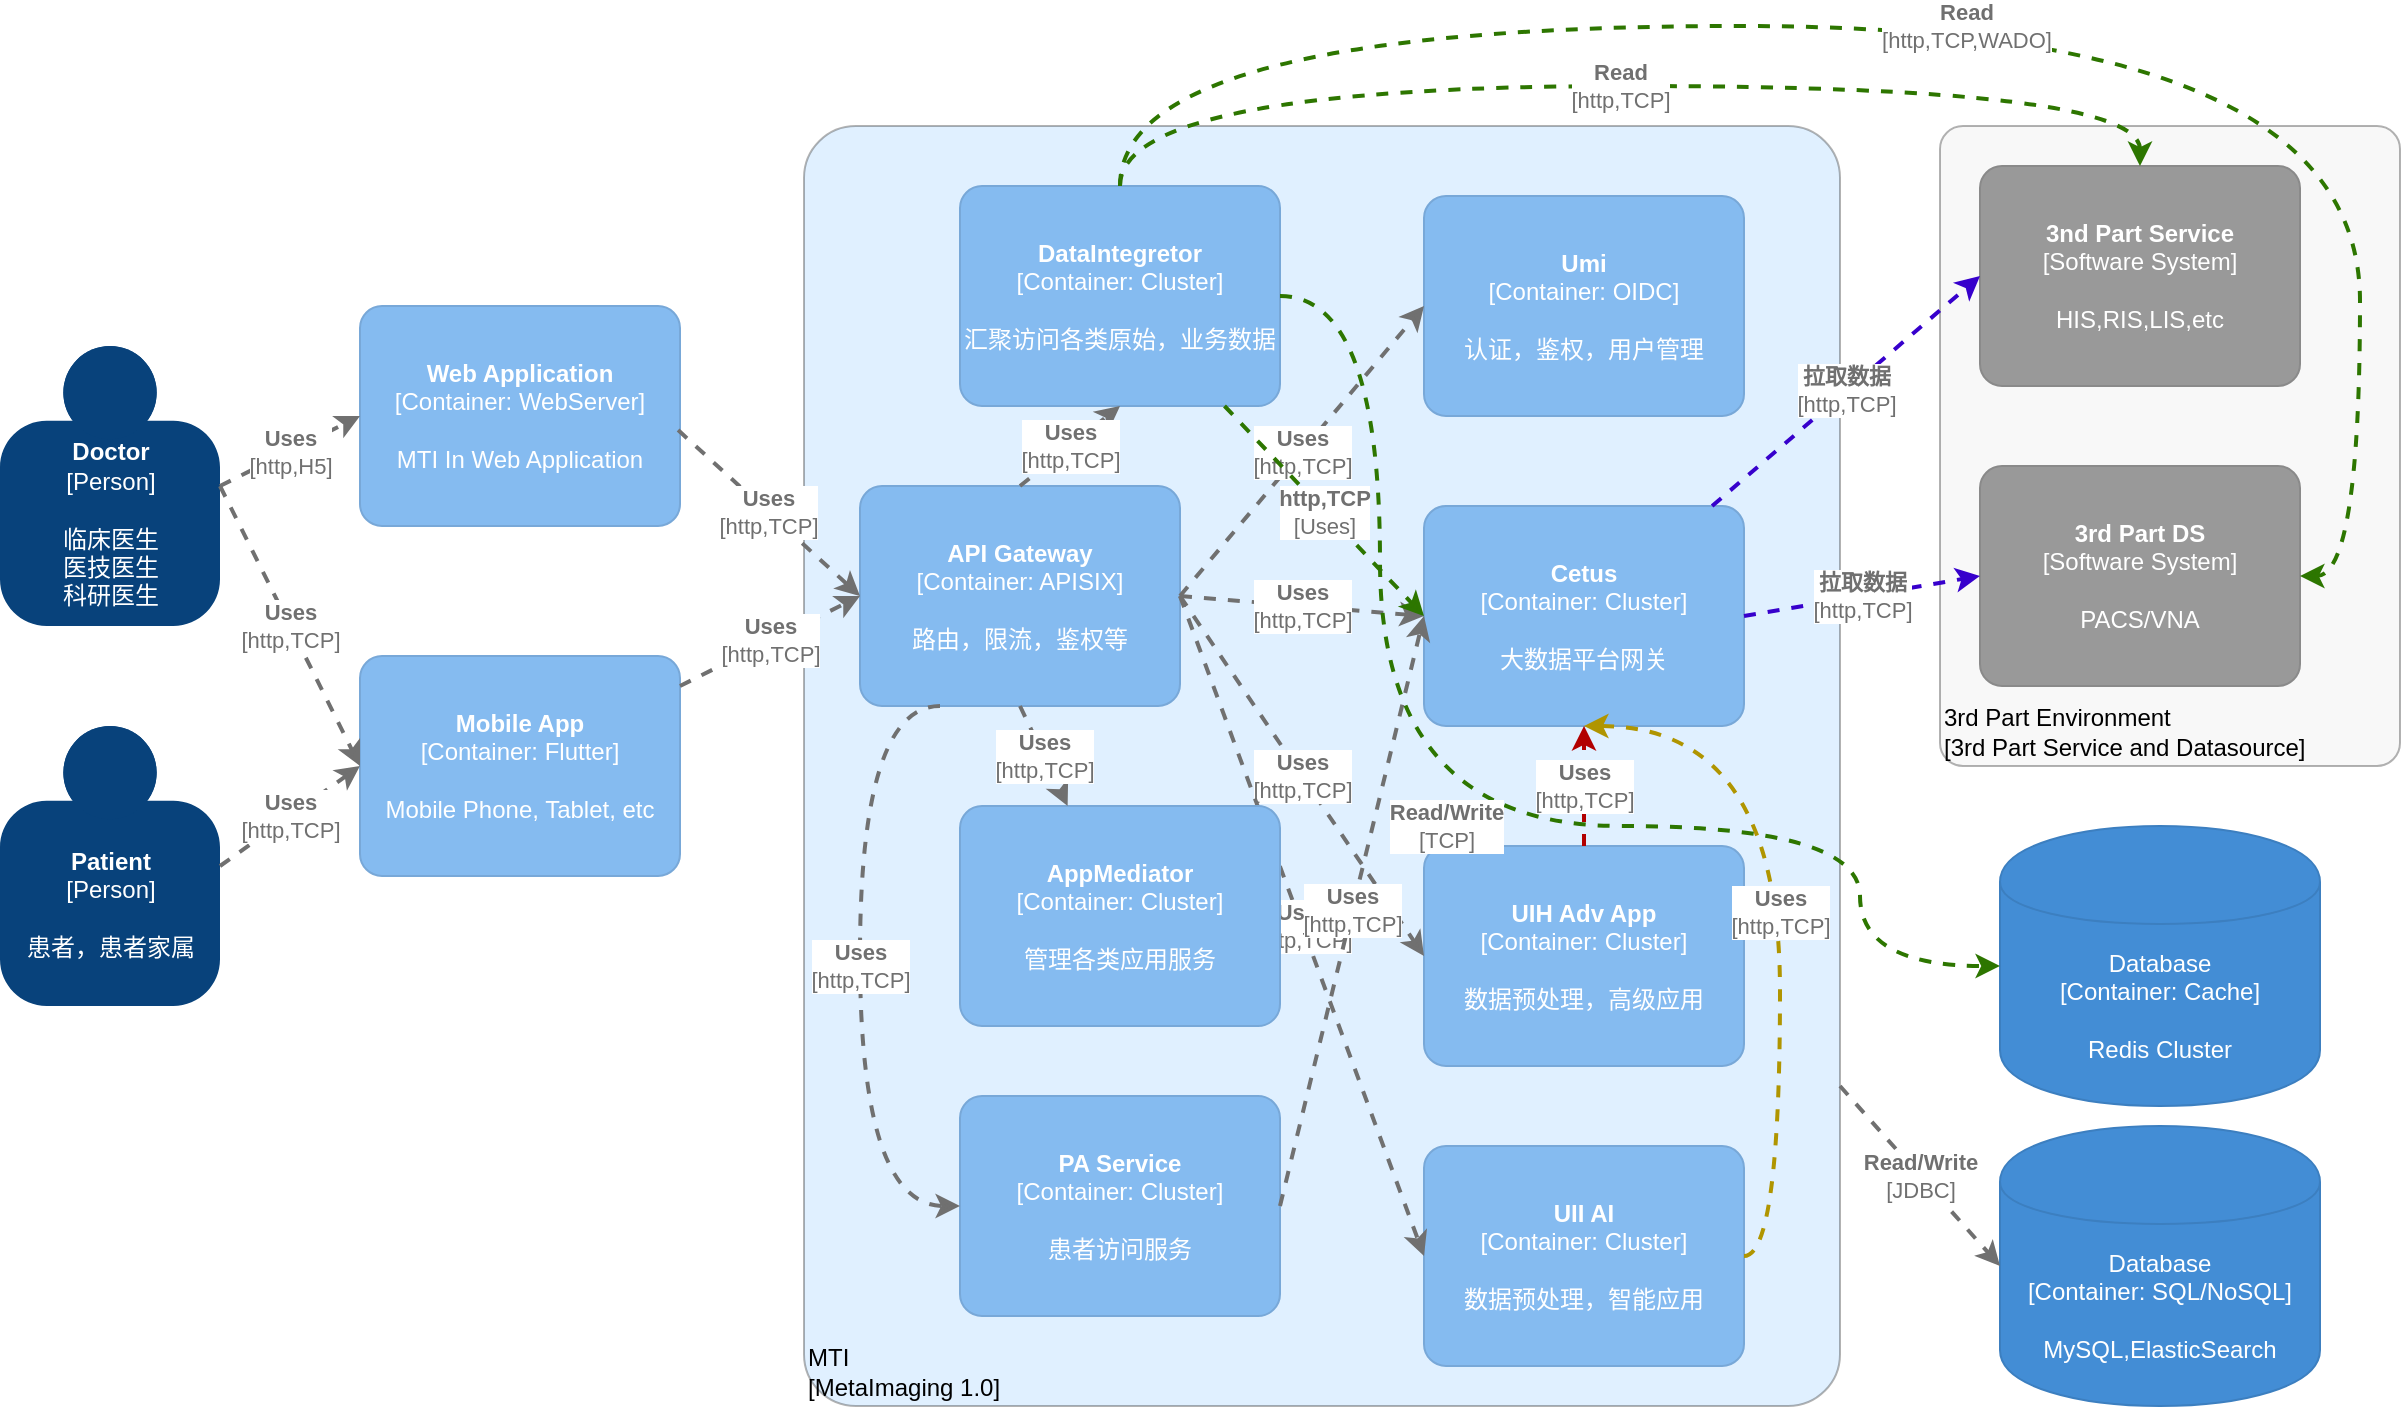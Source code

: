 <mxfile version="13.9.9" type="device"><diagram id="3GQ8Y6DDkO6J-vhD6gvq" name="Page-1"><mxGraphModel dx="1422" dy="942" grid="1" gridSize="10" guides="1" tooltips="1" connect="1" arrows="1" fold="1" page="1" pageScale="1" pageWidth="827" pageHeight="1169" math="0" shadow="0"><root><mxCell id="0"/><mxCell id="1" parent="0"/><object placeholders="1" c4Name="3rd Part Environment" c4Type="ExecutionEnvironment" c4Application="3rd Part Service and Datasource" label="&lt;div style=&quot;text-align: left&quot;&gt;%c4Name%&lt;/div&gt;&lt;div style=&quot;text-align: left&quot;&gt;[%c4Application%]&lt;/div&gt;" id="x8f7VroPEKhHZCqDpShf-49"><mxCell style="rounded=1;whiteSpace=wrap;html=1;labelBackgroundColor=none;fontColor=#000000;align=left;arcSize=5;strokeColor=#000000;verticalAlign=bottom;metaEdit=1;metaData={&quot;c4Type&quot;:{&quot;editable&quot;:false}};points=[[0.25,0,0],[0.5,0,0],[0.75,0,0],[1,0.25,0],[1,0.5,0],[1,0.75,0],[0.75,1,0],[0.5,1,0],[0.25,1,0],[0,0.75,0],[0,0.5,0],[0,0.25,0]];opacity=30;fillColor=#E6E6E6;" parent="1" vertex="1"><mxGeometry x="1020" y="100" width="230" height="320" as="geometry"/></mxCell></object><object placeholders="1" c4Name="MTI" c4Type="ExecutionEnvironment" c4Application="MetaImaging 1.0" label="&lt;div style=&quot;text-align: left&quot;&gt;%c4Name%&lt;/div&gt;&lt;div style=&quot;text-align: left&quot;&gt;[%c4Application%]&lt;/div&gt;" id="x8f7VroPEKhHZCqDpShf-48"><mxCell style="rounded=1;whiteSpace=wrap;html=1;labelBackgroundColor=none;fontColor=#000000;align=left;arcSize=5;strokeColor=#000000;verticalAlign=bottom;metaEdit=1;metaData={&quot;c4Type&quot;:{&quot;editable&quot;:false}};points=[[0.25,0,0],[0.5,0,0],[0.75,0,0],[1,0.25,0],[1,0.5,0],[1,0.75,0],[0.75,1,0],[0.5,1,0],[0.25,1,0],[0,0.75,0],[0,0.5,0],[0,0.25,0]];fillColor=#99CCFF;opacity=30;" parent="1" vertex="1"><mxGeometry x="452" y="100" width="518" height="640" as="geometry"/></mxCell></object><object placeholders="1" c4Name="Doctor" c4Type="Person" c4Description="临床医生&#10;医技医生&#10;科研医生" label="&lt;b&gt;%c4Name%&lt;/b&gt;&lt;div&gt;[%c4Type%]&lt;/div&gt;&lt;br&gt;&lt;div&gt;%c4Description%&lt;/div&gt;" id="x8f7VroPEKhHZCqDpShf-1"><mxCell style="html=1;dashed=0;whitespace=wrap;fillColor=#08427b;strokeColor=none;fontColor=#ffffff;shape=mxgraph.c4.person;align=center;metaEdit=1;points=[[0.5,0,0],[1,0.5,0],[1,0.75,0],[0.75,1,0],[0.5,1,0],[0.25,1,0],[0,0.75,0],[0,0.5,0]];metaData={&quot;c4Type&quot;:{&quot;editable&quot;:false}};" parent="1" vertex="1"><mxGeometry x="50" y="210" width="110.0" height="140" as="geometry"/></mxCell></object><object placeholders="1" c4Name="API Gateway" c4Type="Container" c4Technology="APISIX" c4Description="路由，限流，鉴权等" label="&lt;b&gt;%c4Name%&lt;/b&gt;&lt;div&gt;[%c4Type%: %c4Technology%]&lt;/div&gt;&lt;br&gt;&lt;div&gt;%c4Description%&lt;/div&gt;" id="x8f7VroPEKhHZCqDpShf-12"><mxCell style="rounded=1;whiteSpace=wrap;html=1;labelBackgroundColor=none;fillColor=#85BBF0;fontColor=#ffffff;align=center;arcSize=10;strokeColor=#78A8D8;metaEdit=1;metaData={&quot;c4Type&quot;:{&quot;editable&quot;:false}};points=[[0.25,0,0],[0.5,0,0],[0.75,0,0],[1,0.25,0],[1,0.5,0],[1,0.75,0],[0.75,1,0],[0.5,1,0],[0.25,1,0],[0,0.75,0],[0,0.5,0],[0,0.25,0]];" parent="1" vertex="1"><mxGeometry x="480" y="280" width="160" height="110.0" as="geometry"/></mxCell></object><object placeholders="1" c4Name="Web Application" c4Type="Container" c4Technology="WebServer" c4Description="MTI In Web Application" label="&lt;b&gt;%c4Name%&lt;/b&gt;&lt;div&gt;[%c4Type%: %c4Technology%]&lt;/div&gt;&lt;br&gt;&lt;div&gt;%c4Description%&lt;/div&gt;" id="x8f7VroPEKhHZCqDpShf-13"><mxCell style="rounded=1;whiteSpace=wrap;html=1;labelBackgroundColor=none;fillColor=#85BBF0;fontColor=#ffffff;align=center;arcSize=10;strokeColor=#78A8D8;metaEdit=1;metaData={&quot;c4Type&quot;:{&quot;editable&quot;:false}};points=[[0.25,0,0],[0.5,0,0],[0.75,0,0],[1,0.25,0],[1,0.5,0],[1,0.75,0],[0.75,1,0],[0.5,1,0],[0.25,1,0],[0,0.75,0],[0,0.5,0],[0,0.25,0]];" parent="1" vertex="1"><mxGeometry x="230" y="190" width="160" height="110.0" as="geometry"/></mxCell></object><object placeholders="1" c4Name="Mobile App" c4Type="Container" c4Technology="Flutter" c4Description="Mobile Phone, Tablet, etc" label="&lt;b&gt;%c4Name%&lt;/b&gt;&lt;div&gt;[%c4Type%: %c4Technology%]&lt;/div&gt;&lt;br&gt;&lt;div&gt;%c4Description%&lt;/div&gt;" id="x8f7VroPEKhHZCqDpShf-14"><mxCell style="rounded=1;whiteSpace=wrap;html=1;labelBackgroundColor=none;fillColor=#85BBF0;fontColor=#ffffff;align=center;arcSize=10;strokeColor=#78A8D8;metaEdit=1;metaData={&quot;c4Type&quot;:{&quot;editable&quot;:false}};points=[[0.25,0,0],[0.5,0,0],[0.75,0,0],[1,0.25,0],[1,0.5,0],[1,0.75,0],[0.75,1,0],[0.5,1,0],[0.25,1,0],[0,0.75,0],[0,0.5,0],[0,0.25,0]];" parent="1" vertex="1"><mxGeometry x="230" y="365" width="160" height="110.0" as="geometry"/></mxCell></object><object placeholders="1" c4Name="Patient" c4Type="Person" c4Description="患者，患者家属" label="&lt;b&gt;%c4Name%&lt;/b&gt;&lt;div&gt;[%c4Type%]&lt;/div&gt;&lt;br&gt;&lt;div&gt;%c4Description%&lt;/div&gt;" id="x8f7VroPEKhHZCqDpShf-15"><mxCell style="html=1;dashed=0;whitespace=wrap;fillColor=#08427b;strokeColor=none;fontColor=#ffffff;shape=mxgraph.c4.person;align=center;metaEdit=1;points=[[0.5,0,0],[1,0.5,0],[1,0.75,0],[0.75,1,0],[0.5,1,0],[0.25,1,0],[0,0.75,0],[0,0.5,0]];metaData={&quot;c4Type&quot;:{&quot;editable&quot;:false}};" parent="1" vertex="1"><mxGeometry x="50" y="400" width="110.0" height="140" as="geometry"/></mxCell></object><object placeholders="1" c4Name="Umi" c4Type="Container" c4Technology="OIDC" c4Description="认证，鉴权，用户管理" label="&lt;b&gt;%c4Name%&lt;/b&gt;&lt;div&gt;[%c4Type%: %c4Technology%]&lt;/div&gt;&lt;br&gt;&lt;div&gt;%c4Description%&lt;/div&gt;" id="x8f7VroPEKhHZCqDpShf-16"><mxCell style="rounded=1;whiteSpace=wrap;html=1;labelBackgroundColor=none;fillColor=#85BBF0;fontColor=#ffffff;align=center;arcSize=10;strokeColor=#78A8D8;metaEdit=1;metaData={&quot;c4Type&quot;:{&quot;editable&quot;:false}};points=[[0.25,0,0],[0.5,0,0],[0.75,0,0],[1,0.25,0],[1,0.5,0],[1,0.75,0],[0.75,1,0],[0.5,1,0],[0.25,1,0],[0,0.75,0],[0,0.5,0],[0,0.25,0]];" parent="1" vertex="1"><mxGeometry x="762" y="135" width="160" height="110.0" as="geometry"/></mxCell></object><object placeholders="1" c4Name="Cetus" c4Type="Container" c4Technology="Cluster" c4Description="大数据平台网关" label="&lt;b&gt;%c4Name%&lt;/b&gt;&lt;div&gt;[%c4Type%: %c4Technology%]&lt;/div&gt;&lt;br&gt;&lt;div&gt;%c4Description%&lt;/div&gt;" id="x8f7VroPEKhHZCqDpShf-17"><mxCell style="rounded=1;whiteSpace=wrap;html=1;labelBackgroundColor=none;fillColor=#85BBF0;fontColor=#ffffff;align=center;arcSize=10;strokeColor=#78A8D8;metaEdit=1;metaData={&quot;c4Type&quot;:{&quot;editable&quot;:false}};points=[[0.25,0,0],[0.5,0,0],[0.75,0,0],[1,0.25,0],[1,0.5,0],[1,0.75,0],[0.75,1,0],[0.5,1,0],[0.25,1,0],[0,0.75,0],[0,0.5,0],[0,0.25,0]];" parent="1" vertex="1"><mxGeometry x="762" y="290" width="160" height="110.0" as="geometry"/></mxCell></object><object placeholders="1" c4Name="UIH Adv App" c4Type="Container" c4Technology="Cluster" c4Description="数据预处理，高级应用" label="&lt;b&gt;%c4Name%&lt;/b&gt;&lt;div&gt;[%c4Type%: %c4Technology%]&lt;/div&gt;&lt;br&gt;&lt;div&gt;%c4Description%&lt;/div&gt;" id="x8f7VroPEKhHZCqDpShf-18"><mxCell style="rounded=1;whiteSpace=wrap;html=1;labelBackgroundColor=none;fillColor=#85BBF0;fontColor=#ffffff;align=center;arcSize=10;strokeColor=#78A8D8;metaEdit=1;metaData={&quot;c4Type&quot;:{&quot;editable&quot;:false}};points=[[0.25,0,0],[0.5,0,0],[0.75,0,0],[1,0.25,0],[1,0.5,0],[1,0.75,0],[0.75,1,0],[0.5,1,0],[0.25,1,0],[0,0.75,0],[0,0.5,0],[0,0.25,0]];" parent="1" vertex="1"><mxGeometry x="762" y="460" width="160" height="110.0" as="geometry"/></mxCell></object><object placeholders="1" c4Name="UII AI" c4Type="Container" c4Technology="Cluster" c4Description="数据预处理，智能应用" label="&lt;b&gt;%c4Name%&lt;/b&gt;&lt;div&gt;[%c4Type%: %c4Technology%]&lt;/div&gt;&lt;br&gt;&lt;div&gt;%c4Description%&lt;/div&gt;" id="x8f7VroPEKhHZCqDpShf-19"><mxCell style="rounded=1;whiteSpace=wrap;html=1;labelBackgroundColor=none;fillColor=#85BBF0;fontColor=#ffffff;align=center;arcSize=10;strokeColor=#78A8D8;metaEdit=1;metaData={&quot;c4Type&quot;:{&quot;editable&quot;:false}};points=[[0.25,0,0],[0.5,0,0],[0.75,0,0],[1,0.25,0],[1,0.5,0],[1,0.75,0],[0.75,1,0],[0.5,1,0],[0.25,1,0],[0,0.75,0],[0,0.5,0],[0,0.25,0]];" parent="1" vertex="1"><mxGeometry x="762" y="610" width="160" height="110.0" as="geometry"/></mxCell></object><object placeholders="1" c4Name="3nd Part Service" c4Type="Software System" c4Description="HIS,RIS,LIS,etc" label="&lt;b&gt;%c4Name%&lt;/b&gt;&lt;div&gt;[%c4Type%]&lt;/div&gt;&lt;br&gt;&lt;div&gt;%c4Description%&lt;/div&gt;" id="x8f7VroPEKhHZCqDpShf-20"><mxCell style="rounded=1;whiteSpace=wrap;html=1;labelBackgroundColor=none;fillColor=#999999;fontColor=#ffffff;align=center;arcSize=10;strokeColor=#8A8A8A;metaEdit=1;metaData={&quot;c4Type&quot;:{&quot;editable&quot;:false}};points=[[0.25,0,0],[0.5,0,0],[0.75,0,0],[1,0.25,0],[1,0.5,0],[1,0.75,0],[0.75,1,0],[0.5,1,0],[0.25,1,0],[0,0.75,0],[0,0.5,0],[0,0.25,0]];" parent="1" vertex="1"><mxGeometry x="1040" y="120" width="160" height="110.0" as="geometry"/></mxCell></object><object placeholders="1" c4Name="3rd Part DS" c4Type="Software System" c4Description="PACS/VNA" label="&lt;b&gt;%c4Name%&lt;/b&gt;&lt;div&gt;[%c4Type%]&lt;/div&gt;&lt;br&gt;&lt;div&gt;%c4Description%&lt;/div&gt;" id="x8f7VroPEKhHZCqDpShf-21"><mxCell style="rounded=1;whiteSpace=wrap;html=1;labelBackgroundColor=none;fillColor=#999999;fontColor=#ffffff;align=center;arcSize=10;strokeColor=#8A8A8A;metaEdit=1;metaData={&quot;c4Type&quot;:{&quot;editable&quot;:false}};points=[[0.25,0,0],[0.5,0,0],[0.75,0,0],[1,0.25,0],[1,0.5,0],[1,0.75,0],[0.75,1,0],[0.5,1,0],[0.25,1,0],[0,0.75,0],[0,0.5,0],[0,0.25,0]];" parent="1" vertex="1"><mxGeometry x="1040" y="270" width="160" height="110.0" as="geometry"/></mxCell></object><object placeholders="1" c4Type="Relationship" c4Technology="http,H5" c4Description="Uses" label="&lt;div style=&quot;text-align: left&quot;&gt;&lt;div style=&quot;text-align: center&quot;&gt;&lt;b&gt;%c4Description%&lt;/b&gt;&lt;/div&gt;&lt;div style=&quot;text-align: center&quot;&gt;[%c4Technology%]&lt;/div&gt;&lt;/div&gt;" id="x8f7VroPEKhHZCqDpShf-23"><mxCell style="edgeStyle=none;rounded=0;html=1;entryX=0;entryY=0.5;jettySize=auto;orthogonalLoop=1;strokeColor=#707070;strokeWidth=2;fontColor=#707070;jumpStyle=none;dashed=1;metaEdit=1;metaData={&quot;c4Type&quot;:{&quot;editable&quot;:false}};entryDx=0;entryDy=0;entryPerimeter=0;exitX=1;exitY=0.5;exitDx=0;exitDy=0;exitPerimeter=0;" parent="1" source="x8f7VroPEKhHZCqDpShf-1" target="x8f7VroPEKhHZCqDpShf-13" edge="1"><mxGeometry width="160" relative="1" as="geometry"><mxPoint x="140" y="271.564" as="sourcePoint"/><mxPoint x="300" y="280" as="targetPoint"/></mxGeometry></mxCell></object><object placeholders="1" c4Type="Relationship" c4Technology="http,TCP" c4Description="Uses" label="&lt;div style=&quot;text-align: left&quot;&gt;&lt;div style=&quot;text-align: center&quot;&gt;&lt;b&gt;%c4Description%&lt;/b&gt;&lt;/div&gt;&lt;div style=&quot;text-align: center&quot;&gt;[%c4Technology%]&lt;/div&gt;&lt;/div&gt;" id="x8f7VroPEKhHZCqDpShf-24"><mxCell style="edgeStyle=none;rounded=0;html=1;entryX=0;entryY=0.5;jettySize=auto;orthogonalLoop=1;strokeColor=#707070;strokeWidth=2;fontColor=#707070;jumpStyle=none;dashed=1;metaEdit=1;metaData={&quot;c4Type&quot;:{&quot;editable&quot;:false}};entryDx=0;entryDy=0;entryPerimeter=0;exitX=1;exitY=0.5;exitDx=0;exitDy=0;exitPerimeter=0;" parent="1" source="x8f7VroPEKhHZCqDpShf-1" target="x8f7VroPEKhHZCqDpShf-14" edge="1"><mxGeometry width="160" relative="1" as="geometry"><mxPoint x="140" y="323.148" as="sourcePoint"/><mxPoint x="320" y="310" as="targetPoint"/></mxGeometry></mxCell></object><object placeholders="1" c4Type="Relationship" c4Technology="http,TCP" c4Description="Uses" label="&lt;div style=&quot;text-align: left&quot;&gt;&lt;div style=&quot;text-align: center&quot;&gt;&lt;b&gt;%c4Description%&lt;/b&gt;&lt;/div&gt;&lt;div style=&quot;text-align: center&quot;&gt;[%c4Technology%]&lt;/div&gt;&lt;/div&gt;" id="x8f7VroPEKhHZCqDpShf-25"><mxCell style="edgeStyle=none;rounded=0;html=1;entryX=0;entryY=0.5;jettySize=auto;orthogonalLoop=1;strokeColor=#707070;strokeWidth=2;fontColor=#707070;jumpStyle=none;dashed=1;metaEdit=1;metaData={&quot;c4Type&quot;:{&quot;editable&quot;:false}};exitX=1;exitY=0.5;exitDx=0;exitDy=0;exitPerimeter=0;entryDx=0;entryDy=0;entryPerimeter=0;" parent="1" source="x8f7VroPEKhHZCqDpShf-15" target="x8f7VroPEKhHZCqDpShf-14" edge="1"><mxGeometry width="160" relative="1" as="geometry"><mxPoint x="160" y="530" as="sourcePoint"/><mxPoint x="320" y="530" as="targetPoint"/></mxGeometry></mxCell></object><object placeholders="1" c4Type="Relationship" c4Technology="http,TCP" c4Description="Uses" label="&lt;div style=&quot;text-align: left&quot;&gt;&lt;div style=&quot;text-align: center&quot;&gt;&lt;b&gt;%c4Description%&lt;/b&gt;&lt;/div&gt;&lt;div style=&quot;text-align: center&quot;&gt;[%c4Technology%]&lt;/div&gt;&lt;/div&gt;" id="x8f7VroPEKhHZCqDpShf-26"><mxCell style="edgeStyle=none;rounded=0;html=1;entryX=0;entryY=0.5;jettySize=auto;orthogonalLoop=1;strokeColor=#707070;strokeWidth=2;fontColor=#707070;jumpStyle=none;dashed=1;metaEdit=1;metaData={&quot;c4Type&quot;:{&quot;editable&quot;:false}};entryDx=0;entryDy=0;entryPerimeter=0;exitX=0.994;exitY=0.564;exitDx=0;exitDy=0;exitPerimeter=0;" parent="1" source="x8f7VroPEKhHZCqDpShf-13" target="x8f7VroPEKhHZCqDpShf-12" edge="1"><mxGeometry width="160" relative="1" as="geometry"><mxPoint x="380" y="330" as="sourcePoint"/><mxPoint x="450" y="385" as="targetPoint"/></mxGeometry></mxCell></object><object placeholders="1" c4Type="Relationship" c4Technology="http,TCP" c4Description="Uses" label="&lt;div style=&quot;text-align: left&quot;&gt;&lt;div style=&quot;text-align: center&quot;&gt;&lt;b&gt;%c4Description%&lt;/b&gt;&lt;/div&gt;&lt;div style=&quot;text-align: center&quot;&gt;[%c4Technology%]&lt;/div&gt;&lt;/div&gt;" id="x8f7VroPEKhHZCqDpShf-27"><mxCell style="edgeStyle=none;rounded=0;html=1;jettySize=auto;orthogonalLoop=1;strokeColor=#707070;strokeWidth=2;fontColor=#707070;jumpStyle=none;dashed=1;metaEdit=1;metaData={&quot;c4Type&quot;:{&quot;editable&quot;:false}};entryX=0;entryY=0.5;entryDx=0;entryDy=0;entryPerimeter=0;" parent="1" source="x8f7VroPEKhHZCqDpShf-14" target="x8f7VroPEKhHZCqDpShf-12" edge="1"><mxGeometry width="160" relative="1" as="geometry"><mxPoint x="380" y="470" as="sourcePoint"/><mxPoint x="450" y="385" as="targetPoint"/></mxGeometry></mxCell></object><object placeholders="1" c4Type="Relationship" c4Technology="http,TCP" c4Description="Uses" label="&lt;div style=&quot;text-align: left&quot;&gt;&lt;div style=&quot;text-align: center&quot;&gt;&lt;b&gt;%c4Description%&lt;/b&gt;&lt;/div&gt;&lt;div style=&quot;text-align: center&quot;&gt;[%c4Technology%]&lt;/div&gt;&lt;/div&gt;" id="x8f7VroPEKhHZCqDpShf-28"><mxCell style="edgeStyle=none;rounded=0;html=1;jettySize=auto;orthogonalLoop=1;strokeColor=#707070;strokeWidth=2;fontColor=#707070;jumpStyle=none;dashed=1;metaEdit=1;metaData={&quot;c4Type&quot;:{&quot;editable&quot;:false}};entryX=0;entryY=0.5;entryDx=0;entryDy=0;entryPerimeter=0;exitX=1;exitY=0.5;exitDx=0;exitDy=0;exitPerimeter=0;" parent="1" source="x8f7VroPEKhHZCqDpShf-12" target="x8f7VroPEKhHZCqDpShf-16" edge="1"><mxGeometry width="160" relative="1" as="geometry"><mxPoint x="640" y="360" as="sourcePoint"/><mxPoint x="450" y="210" as="targetPoint"/></mxGeometry></mxCell></object><object placeholders="1" c4Type="Relationship" c4Technology="http,TCP" c4Description="Uses" label="&lt;div style=&quot;text-align: left&quot;&gt;&lt;div style=&quot;text-align: center&quot;&gt;&lt;b&gt;%c4Description%&lt;/b&gt;&lt;/div&gt;&lt;div style=&quot;text-align: center&quot;&gt;[%c4Technology%]&lt;/div&gt;&lt;/div&gt;" id="x8f7VroPEKhHZCqDpShf-31"><mxCell style="edgeStyle=none;rounded=0;html=1;entryX=0;entryY=0.5;jettySize=auto;orthogonalLoop=1;strokeColor=#707070;strokeWidth=2;fontColor=#707070;jumpStyle=none;dashed=1;metaEdit=1;metaData={&quot;c4Type&quot;:{&quot;editable&quot;:false}};entryDx=0;entryDy=0;entryPerimeter=0;exitX=1;exitY=0.5;exitDx=0;exitDy=0;exitPerimeter=0;" parent="1" source="x8f7VroPEKhHZCqDpShf-12" target="x8f7VroPEKhHZCqDpShf-17" edge="1"><mxGeometry width="160" relative="1" as="geometry"><mxPoint x="660" y="370" as="sourcePoint"/><mxPoint x="820" y="370" as="targetPoint"/></mxGeometry></mxCell></object><object placeholders="1" c4Type="Relationship" c4Technology="http,TCP" c4Description="Uses" label="&lt;div style=&quot;text-align: left&quot;&gt;&lt;div style=&quot;text-align: center&quot;&gt;&lt;b&gt;%c4Description%&lt;/b&gt;&lt;/div&gt;&lt;div style=&quot;text-align: center&quot;&gt;[%c4Technology%]&lt;/div&gt;&lt;/div&gt;" id="x8f7VroPEKhHZCqDpShf-32"><mxCell style="edgeStyle=none;rounded=0;html=1;jettySize=auto;orthogonalLoop=1;strokeColor=#707070;strokeWidth=2;fontColor=#707070;jumpStyle=none;dashed=1;metaEdit=1;metaData={&quot;c4Type&quot;:{&quot;editable&quot;:false}};exitX=1;exitY=0.5;exitDx=0;exitDy=0;exitPerimeter=0;entryX=0;entryY=0.5;entryDx=0;entryDy=0;entryPerimeter=0;" parent="1" source="x8f7VroPEKhHZCqDpShf-12" target="x8f7VroPEKhHZCqDpShf-18" edge="1"><mxGeometry width="160" relative="1" as="geometry"><mxPoint x="660" y="380" as="sourcePoint"/><mxPoint x="820" y="380" as="targetPoint"/></mxGeometry></mxCell></object><object placeholders="1" c4Type="Relationship" c4Technology="http,TCP" c4Description="Uses" label="&lt;div style=&quot;text-align: left&quot;&gt;&lt;div style=&quot;text-align: center&quot;&gt;&lt;b&gt;%c4Description%&lt;/b&gt;&lt;/div&gt;&lt;div style=&quot;text-align: center&quot;&gt;[%c4Technology%]&lt;/div&gt;&lt;/div&gt;" id="x8f7VroPEKhHZCqDpShf-33"><mxCell style="edgeStyle=none;rounded=0;html=1;jettySize=auto;orthogonalLoop=1;strokeColor=#707070;strokeWidth=2;fontColor=#707070;jumpStyle=none;dashed=1;metaEdit=1;metaData={&quot;c4Type&quot;:{&quot;editable&quot;:false}};entryX=0;entryY=0.5;entryDx=0;entryDy=0;entryPerimeter=0;exitX=1;exitY=0.5;exitDx=0;exitDy=0;exitPerimeter=0;" parent="1" source="x8f7VroPEKhHZCqDpShf-12" target="x8f7VroPEKhHZCqDpShf-19" edge="1"><mxGeometry width="160" relative="1" as="geometry"><mxPoint x="640" y="360" as="sourcePoint"/><mxPoint x="770" y="500" as="targetPoint"/></mxGeometry></mxCell></object><object placeholders="1" c4Type="Relationship" c4Technology="http,TCP" c4Description="拉取数据" label="&lt;div style=&quot;text-align: left&quot;&gt;&lt;div style=&quot;text-align: center&quot;&gt;&lt;b&gt;%c4Description%&lt;/b&gt;&lt;/div&gt;&lt;div style=&quot;text-align: center&quot;&gt;[%c4Technology%]&lt;/div&gt;&lt;/div&gt;" id="x8f7VroPEKhHZCqDpShf-36"><mxCell style="edgeStyle=none;rounded=0;html=1;jettySize=auto;orthogonalLoop=1;strokeColor=#3700CC;strokeWidth=2;fontColor=#707070;jumpStyle=none;dashed=1;metaEdit=1;metaData={&quot;c4Type&quot;:{&quot;editable&quot;:false}};entryX=0;entryY=0.5;entryDx=0;entryDy=0;entryPerimeter=0;fillColor=#6a00ff;" parent="1" source="x8f7VroPEKhHZCqDpShf-17" target="x8f7VroPEKhHZCqDpShf-20" edge="1"><mxGeometry width="160" relative="1" as="geometry"><mxPoint x="910" y="315" as="sourcePoint"/><mxPoint x="990" y="315" as="targetPoint"/></mxGeometry></mxCell></object><object placeholders="1" c4Type="Relationship" c4Technology="http,TCP" c4Description="拉取数据" label="&lt;div style=&quot;text-align: left&quot;&gt;&lt;div style=&quot;text-align: center&quot;&gt;&lt;b&gt;%c4Description%&lt;/b&gt;&lt;/div&gt;&lt;div style=&quot;text-align: center&quot;&gt;[%c4Technology%]&lt;/div&gt;&lt;/div&gt;" id="x8f7VroPEKhHZCqDpShf-37"><mxCell style="edgeStyle=none;rounded=0;html=1;jettySize=auto;orthogonalLoop=1;strokeColor=#3700CC;strokeWidth=2;fontColor=#707070;jumpStyle=none;dashed=1;metaEdit=1;metaData={&quot;c4Type&quot;:{&quot;editable&quot;:false}};exitX=1;exitY=0.5;exitDx=0;exitDy=0;exitPerimeter=0;entryX=0;entryY=0.5;entryDx=0;entryDy=0;entryPerimeter=0;fillColor=#6a00ff;" parent="1" source="x8f7VroPEKhHZCqDpShf-17" target="x8f7VroPEKhHZCqDpShf-21" edge="1"><mxGeometry width="160" relative="1" as="geometry"><mxPoint x="920" y="380" as="sourcePoint"/><mxPoint x="1030" y="473" as="targetPoint"/></mxGeometry></mxCell></object><object placeholders="1" c4Type="Relationship" c4Technology="http,TCP" c4Description="Uses" label="&lt;div style=&quot;text-align: left&quot;&gt;&lt;div style=&quot;text-align: center&quot;&gt;&lt;b&gt;%c4Description%&lt;/b&gt;&lt;/div&gt;&lt;div style=&quot;text-align: center&quot;&gt;[%c4Technology%]&lt;/div&gt;&lt;/div&gt;" id="x8f7VroPEKhHZCqDpShf-39"><mxCell style="rounded=0;html=1;jettySize=auto;orthogonalLoop=1;strokeColor=#B09500;strokeWidth=2;fontColor=#707070;jumpStyle=none;dashed=1;metaEdit=1;metaData={&quot;c4Type&quot;:{&quot;editable&quot;:false}};exitX=1;exitY=0.5;exitDx=0;exitDy=0;exitPerimeter=0;entryX=0.5;entryY=1;entryDx=0;entryDy=0;entryPerimeter=0;edgeStyle=orthogonalEdgeStyle;curved=1;fillColor=#e3c800;" parent="1" source="x8f7VroPEKhHZCqDpShf-19" target="x8f7VroPEKhHZCqDpShf-17" edge="1"><mxGeometry width="160" relative="1" as="geometry"><mxPoint x="970" y="620" as="sourcePoint"/><mxPoint x="1010" y="590" as="targetPoint"/><Array as="points"><mxPoint x="940" y="665"/><mxPoint x="940" y="400"/></Array></mxGeometry></mxCell></object><object placeholders="1" c4Type="Relationship" c4Technology="http,TCP" c4Description="Uses" label="&lt;div style=&quot;text-align: left&quot;&gt;&lt;div style=&quot;text-align: center&quot;&gt;&lt;b&gt;%c4Description%&lt;/b&gt;&lt;/div&gt;&lt;div style=&quot;text-align: center&quot;&gt;[%c4Technology%]&lt;/div&gt;&lt;/div&gt;" id="x8f7VroPEKhHZCqDpShf-41"><mxCell style="edgeStyle=none;rounded=0;html=1;entryX=0.5;entryY=1;jettySize=auto;orthogonalLoop=1;strokeWidth=2;fontColor=#707070;jumpStyle=none;dashed=1;metaEdit=1;metaData={&quot;c4Type&quot;:{&quot;editable&quot;:false}};exitX=0.5;exitY=0;exitDx=0;exitDy=0;exitPerimeter=0;entryDx=0;entryDy=0;entryPerimeter=0;strokeColor=#B20000;fillColor=#e51400;" parent="1" source="x8f7VroPEKhHZCqDpShf-18" target="x8f7VroPEKhHZCqDpShf-17" edge="1"><mxGeometry width="160" relative="1" as="geometry"><mxPoint x="1030" y="550" as="sourcePoint"/><mxPoint x="1190" y="550" as="targetPoint"/></mxGeometry></mxCell></object><object placeholders="1" c4Name="DataIntegretor" c4Type="Container" c4Technology="Cluster" c4Description="汇聚访问各类原始，业务数据" label="&lt;b&gt;%c4Name%&lt;/b&gt;&lt;div&gt;[%c4Type%: %c4Technology%]&lt;/div&gt;&lt;br&gt;&lt;div&gt;%c4Description%&lt;/div&gt;" id="x8f7VroPEKhHZCqDpShf-42"><mxCell style="rounded=1;whiteSpace=wrap;html=1;labelBackgroundColor=none;fillColor=#85BBF0;fontColor=#ffffff;align=center;arcSize=10;strokeColor=#78A8D8;metaEdit=1;metaData={&quot;c4Type&quot;:{&quot;editable&quot;:false}};points=[[0.25,0,0],[0.5,0,0],[0.75,0,0],[1,0.25,0],[1,0.5,0],[1,0.75,0],[0.75,1,0],[0.5,1,0],[0.25,1,0],[0,0.75,0],[0,0.5,0],[0,0.25,0]];" parent="1" vertex="1"><mxGeometry x="530" y="130" width="160" height="110.0" as="geometry"/></mxCell></object><object placeholders="1" c4Type="Relationship" c4Technology="http,TCP" c4Description="Uses" label="&lt;div style=&quot;text-align: left&quot;&gt;&lt;div style=&quot;text-align: center&quot;&gt;&lt;b&gt;%c4Description%&lt;/b&gt;&lt;/div&gt;&lt;div style=&quot;text-align: center&quot;&gt;[%c4Technology%]&lt;/div&gt;&lt;/div&gt;" id="x8f7VroPEKhHZCqDpShf-44"><mxCell style="edgeStyle=none;rounded=0;html=1;entryX=0.5;entryY=1;jettySize=auto;orthogonalLoop=1;strokeColor=#707070;strokeWidth=2;fontColor=#707070;jumpStyle=none;dashed=1;metaEdit=1;metaData={&quot;c4Type&quot;:{&quot;editable&quot;:false}};entryDx=0;entryDy=0;entryPerimeter=0;exitX=0.5;exitY=0;exitDx=0;exitDy=0;exitPerimeter=0;shadow=0;sketch=0;" parent="1" source="x8f7VroPEKhHZCqDpShf-12" target="x8f7VroPEKhHZCqDpShf-42" edge="1"><mxGeometry width="160" relative="1" as="geometry"><mxPoint x="389.04" y="297.04" as="sourcePoint"/><mxPoint x="460" y="353" as="targetPoint"/><Array as="points"/></mxGeometry></mxCell></object><object placeholders="1" c4Type="Relationship" c4Technology="Uses" c4Description="http,TCP" label="&lt;div style=&quot;text-align: left&quot;&gt;&lt;div style=&quot;text-align: center&quot;&gt;&lt;b&gt;%c4Description%&lt;/b&gt;&lt;/div&gt;&lt;div style=&quot;text-align: center&quot;&gt;[%c4Technology%]&lt;/div&gt;&lt;/div&gt;" id="x8f7VroPEKhHZCqDpShf-45"><mxCell style="edgeStyle=none;rounded=0;html=1;entryX=0;entryY=0.5;jettySize=auto;orthogonalLoop=1;strokeColor=#2D7600;strokeWidth=2;fontColor=#707070;jumpStyle=none;dashed=1;metaEdit=1;metaData={&quot;c4Type&quot;:{&quot;editable&quot;:false}};entryDx=0;entryDy=0;entryPerimeter=0;fillColor=#60a917;" parent="1" source="x8f7VroPEKhHZCqDpShf-42" target="x8f7VroPEKhHZCqDpShf-17" edge="1"><mxGeometry width="160" relative="1" as="geometry"><mxPoint x="630" y="220" as="sourcePoint"/><mxPoint x="790" y="220" as="targetPoint"/></mxGeometry></mxCell></object><object placeholders="1" c4Type="Relationship" c4Technology="http,TCP,WADO" c4Description="Read" label="&lt;div style=&quot;text-align: left&quot;&gt;&lt;div style=&quot;text-align: center&quot;&gt;&lt;b&gt;%c4Description%&lt;/b&gt;&lt;/div&gt;&lt;div style=&quot;text-align: center&quot;&gt;[%c4Technology%]&lt;/div&gt;&lt;/div&gt;" id="x8f7VroPEKhHZCqDpShf-46"><mxCell style="edgeStyle=orthogonalEdgeStyle;rounded=0;html=1;entryX=1;entryY=0.5;jettySize=auto;orthogonalLoop=1;strokeWidth=2;fontColor=#707070;jumpStyle=none;dashed=1;metaEdit=1;metaData={&quot;c4Type&quot;:{&quot;editable&quot;:false}};entryDx=0;entryDy=0;entryPerimeter=0;curved=1;exitX=0.5;exitY=0;exitDx=0;exitDy=0;exitPerimeter=0;strokeColor=#2D7600;fillColor=#60a917;" parent="1" source="x8f7VroPEKhHZCqDpShf-42" target="x8f7VroPEKhHZCqDpShf-21" edge="1"><mxGeometry width="160" relative="1" as="geometry"><mxPoint x="700" y="135" as="sourcePoint"/><mxPoint x="960" y="80" as="targetPoint"/><Array as="points"><mxPoint x="610" y="50"/><mxPoint x="1230" y="50"/><mxPoint x="1230" y="325"/></Array></mxGeometry></mxCell></object><object placeholders="1" c4Type="Relationship" c4Technology="http,TCP" c4Description="Read" label="&lt;div style=&quot;text-align: left&quot;&gt;&lt;div style=&quot;text-align: center&quot;&gt;&lt;b&gt;%c4Description%&lt;/b&gt;&lt;/div&gt;&lt;div style=&quot;text-align: center&quot;&gt;[%c4Technology%]&lt;/div&gt;&lt;/div&gt;" id="x8f7VroPEKhHZCqDpShf-47"><mxCell style="edgeStyle=orthogonalEdgeStyle;rounded=0;html=1;entryX=0.5;entryY=0;jettySize=auto;orthogonalLoop=1;strokeWidth=2;fontColor=#707070;jumpStyle=none;dashed=1;metaEdit=1;metaData={&quot;c4Type&quot;:{&quot;editable&quot;:false}};exitX=0.5;exitY=0;exitDx=0;exitDy=0;exitPerimeter=0;entryDx=0;entryDy=0;entryPerimeter=0;curved=1;strokeColor=#2D7600;fillColor=#60a917;" parent="1" source="x8f7VroPEKhHZCqDpShf-42" target="x8f7VroPEKhHZCqDpShf-20" edge="1"><mxGeometry width="160" relative="1" as="geometry"><mxPoint x="760" y="100" as="sourcePoint"/><mxPoint x="920" y="100" as="targetPoint"/><Array as="points"><mxPoint x="610" y="80"/><mxPoint x="1120" y="80"/></Array></mxGeometry></mxCell></object><object placeholders="1" c4Name="AppMediator" c4Type="Container" c4Technology="Cluster" c4Description="管理各类应用服务" label="&lt;b&gt;%c4Name%&lt;/b&gt;&lt;div&gt;[%c4Type%: %c4Technology%]&lt;/div&gt;&lt;br&gt;&lt;div&gt;%c4Description%&lt;/div&gt;" id="x8f7VroPEKhHZCqDpShf-57"><mxCell style="rounded=1;whiteSpace=wrap;html=1;labelBackgroundColor=none;fillColor=#85BBF0;fontColor=#ffffff;align=center;arcSize=10;strokeColor=#78A8D8;metaEdit=1;metaData={&quot;c4Type&quot;:{&quot;editable&quot;:false}};points=[[0.25,0,0],[0.5,0,0],[0.75,0,0],[1,0.25,0],[1,0.5,0],[1,0.75,0],[0.75,1,0],[0.5,1,0],[0.25,1,0],[0,0.75,0],[0,0.5,0],[0,0.25,0]];" parent="1" vertex="1"><mxGeometry x="530" y="440" width="160" height="110.0" as="geometry"/></mxCell></object><object placeholders="1" c4Type="Relationship" c4Technology="http,TCP" c4Description="Uses" label="&lt;div style=&quot;text-align: left&quot;&gt;&lt;div style=&quot;text-align: center&quot;&gt;&lt;b&gt;%c4Description%&lt;/b&gt;&lt;/div&gt;&lt;div style=&quot;text-align: center&quot;&gt;[%c4Technology%]&lt;/div&gt;&lt;/div&gt;" id="x8f7VroPEKhHZCqDpShf-58"><mxCell style="rounded=0;html=1;jettySize=auto;orthogonalLoop=1;strokeColor=#707070;strokeWidth=2;fontColor=#707070;jumpStyle=none;dashed=1;metaEdit=1;metaData={&quot;c4Type&quot;:{&quot;editable&quot;:false}};exitX=0.5;exitY=1;exitDx=0;exitDy=0;exitPerimeter=0;" parent="1" source="x8f7VroPEKhHZCqDpShf-12" target="x8f7VroPEKhHZCqDpShf-57" edge="1"><mxGeometry width="160" relative="1" as="geometry"><mxPoint x="560" y="280" as="sourcePoint"/><mxPoint x="620" y="190" as="targetPoint"/></mxGeometry></mxCell></object><object placeholders="1" c4Name="PA Service" c4Type="Container" c4Technology="Cluster" c4Description="患者访问服务" label="&lt;b&gt;%c4Name%&lt;/b&gt;&lt;div&gt;[%c4Type%: %c4Technology%]&lt;/div&gt;&lt;br&gt;&lt;div&gt;%c4Description%&lt;/div&gt;" id="x8f7VroPEKhHZCqDpShf-60"><mxCell style="rounded=1;whiteSpace=wrap;html=1;labelBackgroundColor=none;fillColor=#85BBF0;fontColor=#ffffff;align=center;arcSize=10;strokeColor=#78A8D8;metaEdit=1;metaData={&quot;c4Type&quot;:{&quot;editable&quot;:false}};points=[[0.25,0,0],[0.5,0,0],[0.75,0,0],[1,0.25,0],[1,0.5,0],[1,0.75,0],[0.75,1,0],[0.5,1,0],[0.25,1,0],[0,0.75,0],[0,0.5,0],[0,0.25,0]];" parent="1" vertex="1"><mxGeometry x="530" y="585" width="160" height="110.0" as="geometry"/></mxCell></object><object placeholders="1" c4Type="Relationship" c4Technology="http,TCP" c4Description="Uses" label="&lt;div style=&quot;text-align: left&quot;&gt;&lt;div style=&quot;text-align: center&quot;&gt;&lt;b&gt;%c4Description%&lt;/b&gt;&lt;/div&gt;&lt;div style=&quot;text-align: center&quot;&gt;[%c4Technology%]&lt;/div&gt;&lt;/div&gt;" id="x8f7VroPEKhHZCqDpShf-61"><mxCell style="rounded=0;html=1;jettySize=auto;orthogonalLoop=1;strokeColor=#707070;strokeWidth=2;fontColor=#707070;jumpStyle=none;dashed=1;metaEdit=1;metaData={&quot;c4Type&quot;:{&quot;editable&quot;:false}};exitX=0.25;exitY=1;exitDx=0;exitDy=0;exitPerimeter=0;edgeStyle=orthogonalEdgeStyle;curved=1;" parent="1" source="x8f7VroPEKhHZCqDpShf-12" target="x8f7VroPEKhHZCqDpShf-60" edge="1"><mxGeometry width="160" relative="1" as="geometry"><mxPoint x="560" y="390" as="sourcePoint"/><mxPoint x="580.87" y="450" as="targetPoint"/><Array as="points"><mxPoint x="480" y="390"/><mxPoint x="480" y="640"/></Array></mxGeometry></mxCell></object><object placeholders="1" c4Type="Relationship" c4Technology="http,TCP" c4Description="Uses" label="&lt;div style=&quot;text-align: left&quot;&gt;&lt;div style=&quot;text-align: center&quot;&gt;&lt;b&gt;%c4Description%&lt;/b&gt;&lt;/div&gt;&lt;div style=&quot;text-align: center&quot;&gt;[%c4Technology%]&lt;/div&gt;&lt;/div&gt;" id="x8f7VroPEKhHZCqDpShf-62"><mxCell style="edgeStyle=none;rounded=0;html=1;entryX=0;entryY=0.5;jettySize=auto;orthogonalLoop=1;strokeColor=#707070;strokeWidth=2;fontColor=#707070;jumpStyle=none;dashed=1;metaEdit=1;metaData={&quot;c4Type&quot;:{&quot;editable&quot;:false}};entryDx=0;entryDy=0;entryPerimeter=0;exitX=1;exitY=0.5;exitDx=0;exitDy=0;exitPerimeter=0;" parent="1" source="x8f7VroPEKhHZCqDpShf-60" target="x8f7VroPEKhHZCqDpShf-17" edge="1"><mxGeometry width="160" relative="1" as="geometry"><mxPoint x="710" y="640" as="sourcePoint"/><mxPoint x="870" y="640" as="targetPoint"/></mxGeometry></mxCell></object><object placeholders="1" c4Type="Database" c4Technology="Cache" c4Description="Redis Cluster" label="%c4Type%&lt;div&gt;[Container:&amp;nbsp;%c4Technology%]&lt;/div&gt;&lt;br&gt;&lt;div&gt;%c4Description%&lt;/div&gt;" id="x8f7VroPEKhHZCqDpShf-63"><mxCell style="shape=cylinder;whiteSpace=wrap;html=1;boundedLbl=1;rounded=0;labelBackgroundColor=none;fillColor=#438DD5;fontSize=12;fontColor=#ffffff;align=center;strokeColor=#3C7FC0;metaEdit=1;points=[[0.5,0,0],[1,0.25,0],[1,0.5,0],[1,0.75,0],[0.5,1,0],[0,0.75,0],[0,0.5,0],[0,0.25,0]];metaData={&quot;c4Type&quot;:{&quot;editable&quot;:false}};" parent="1" vertex="1"><mxGeometry x="1050" y="450" width="160" height="140" as="geometry"/></mxCell></object><object placeholders="1" c4Type="Database" c4Technology="SQL/NoSQL" c4Description="MySQL,ElasticSearch" label="%c4Type%&lt;div&gt;[Container:&amp;nbsp;%c4Technology%]&lt;/div&gt;&lt;br&gt;&lt;div&gt;%c4Description%&lt;/div&gt;" id="x8f7VroPEKhHZCqDpShf-64"><mxCell style="shape=cylinder;whiteSpace=wrap;html=1;boundedLbl=1;rounded=0;labelBackgroundColor=none;fillColor=#438DD5;fontSize=12;fontColor=#ffffff;align=center;strokeColor=#3C7FC0;metaEdit=1;points=[[0.5,0,0],[1,0.25,0],[1,0.5,0],[1,0.75,0],[0.5,1,0],[0,0.75,0],[0,0.5,0],[0,0.25,0]];metaData={&quot;c4Type&quot;:{&quot;editable&quot;:false}};" parent="1" vertex="1"><mxGeometry x="1050" y="600" width="160" height="140" as="geometry"/></mxCell></object><object placeholders="1" c4Type="Relationship" c4Technology="TCP" c4Description="Read/Write" label="&lt;div style=&quot;text-align: left&quot;&gt;&lt;div style=&quot;text-align: center&quot;&gt;&lt;b&gt;%c4Description%&lt;/b&gt;&lt;/div&gt;&lt;div style=&quot;text-align: center&quot;&gt;[%c4Technology%]&lt;/div&gt;&lt;/div&gt;" id="x8f7VroPEKhHZCqDpShf-65"><mxCell style="edgeStyle=orthogonalEdgeStyle;rounded=0;html=1;entryX=0;entryY=0.5;jettySize=auto;orthogonalLoop=1;strokeColor=#2D7600;strokeWidth=2;fontColor=#707070;jumpStyle=none;dashed=1;metaEdit=1;metaData={&quot;c4Type&quot;:{&quot;editable&quot;:false}};entryDx=0;entryDy=0;entryPerimeter=0;fillColor=#60a917;exitX=1;exitY=0.5;exitDx=0;exitDy=0;exitPerimeter=0;curved=1;" parent="1" source="x8f7VroPEKhHZCqDpShf-42" target="x8f7VroPEKhHZCqDpShf-63" edge="1"><mxGeometry width="160" relative="1" as="geometry"><mxPoint x="950" y="190" as="sourcePoint"/><mxPoint x="1080" y="190" as="targetPoint"/><Array as="points"><mxPoint x="740" y="185"/><mxPoint x="740" y="450"/><mxPoint x="980" y="450"/><mxPoint x="980" y="520"/></Array></mxGeometry></mxCell></object><object placeholders="1" c4Type="Relationship" c4Technology="JDBC" c4Description="Read/Write" label="&lt;div style=&quot;text-align: left&quot;&gt;&lt;div style=&quot;text-align: center&quot;&gt;&lt;b&gt;%c4Description%&lt;/b&gt;&lt;/div&gt;&lt;div style=&quot;text-align: center&quot;&gt;[%c4Technology%]&lt;/div&gt;&lt;/div&gt;" id="x8f7VroPEKhHZCqDpShf-66"><mxCell style="edgeStyle=none;rounded=0;html=1;entryX=0;entryY=0.5;jettySize=auto;orthogonalLoop=1;strokeColor=#707070;strokeWidth=2;fontColor=#707070;jumpStyle=none;dashed=1;metaEdit=1;metaData={&quot;c4Type&quot;:{&quot;editable&quot;:false}};entryDx=0;entryDy=0;entryPerimeter=0;exitX=1;exitY=0.75;exitDx=0;exitDy=0;exitPerimeter=0;" parent="1" source="x8f7VroPEKhHZCqDpShf-48" target="x8f7VroPEKhHZCqDpShf-64" edge="1"><mxGeometry width="160" relative="1" as="geometry"><mxPoint x="970" y="570" as="sourcePoint"/><mxPoint x="1130" y="570" as="targetPoint"/></mxGeometry></mxCell></object></root></mxGraphModel></diagram></mxfile>